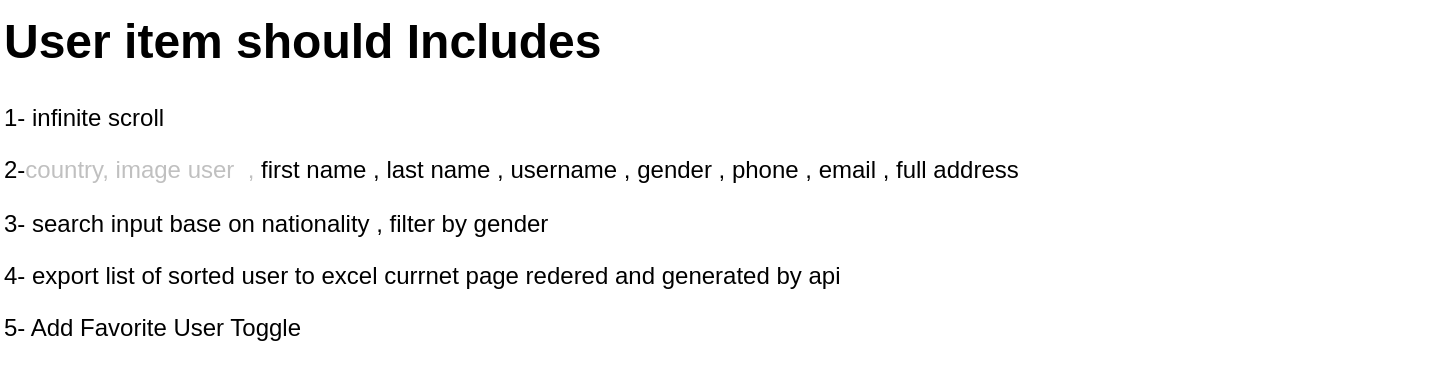 <mxfile>
    <diagram id="ly_OZ7x1TZtxGnOOAobW" name="Page-1">
        <mxGraphModel dx="1516" dy="797" grid="1" gridSize="10" guides="1" tooltips="1" connect="1" arrows="1" fold="1" page="1" pageScale="1" pageWidth="850" pageHeight="1100" math="0" shadow="0">
            <root>
                <mxCell id="0"/>
                <mxCell id="1" parent="0"/>
                <mxCell id="2" value="&lt;h1 style=&quot;margin-top: 0px;&quot;&gt;&lt;font style=&quot;color: light-dark(rgb(0, 0, 0), rgb(255, 255, 255));&quot;&gt;User item should Includes&lt;/font&gt;&lt;/h1&gt;&lt;p&gt;&lt;font style=&quot;color: light-dark(rgb(0, 0, 0), rgb(255, 255, 255));&quot;&gt;1- infinite scroll&lt;/font&gt;&lt;/p&gt;&lt;p&gt;&lt;font style=&quot;color: light-dark(rgb(0, 0, 0), rgb(255, 255, 255));&quot;&gt;2-&lt;span style=&quot;background-color: transparent; color: rgb(192, 192, 192);&quot;&gt;&lt;span style=&quot;color: rgb(192, 192, 192);&quot;&gt;country, image user&lt;/span&gt;&amp;nbsp; ,&amp;nbsp;&lt;/span&gt;&lt;span style=&quot;background-color: transparent;&quot;&gt;first name , last name , username , gender , phone , email , full address&lt;/span&gt;&lt;/font&gt;&lt;/p&gt;&lt;p&gt;&lt;span style=&quot;background-color: transparent;&quot;&gt;&lt;font style=&quot;color: light-dark(rgb(0, 0, 0), rgb(255, 255, 255));&quot;&gt;3- search input base on nationality , filter by gender&lt;/font&gt;&lt;/span&gt;&lt;/p&gt;&lt;p&gt;&lt;span style=&quot;background-color: transparent;&quot;&gt;&lt;font style=&quot;color: light-dark(rgb(0, 0, 0), rgb(255, 255, 255));&quot;&gt;4- export list of sorted user to excel currnet page redered and generated by api&lt;/font&gt;&lt;/span&gt;&lt;/p&gt;&lt;p&gt;&lt;span style=&quot;background-color: transparent;&quot;&gt;&lt;font style=&quot;color: light-dark(rgb(0, 0, 0), rgb(255, 255, 255));&quot;&gt;5- Add Favorite User Toggle&lt;/font&gt;&lt;/span&gt;&lt;/p&gt;" style="text;html=1;whiteSpace=wrap;overflow=hidden;rounded=0;" parent="1" vertex="1">
                    <mxGeometry x="-160" y="100" width="720" height="190" as="geometry"/>
                </mxCell>
            </root>
        </mxGraphModel>
    </diagram>
</mxfile>
